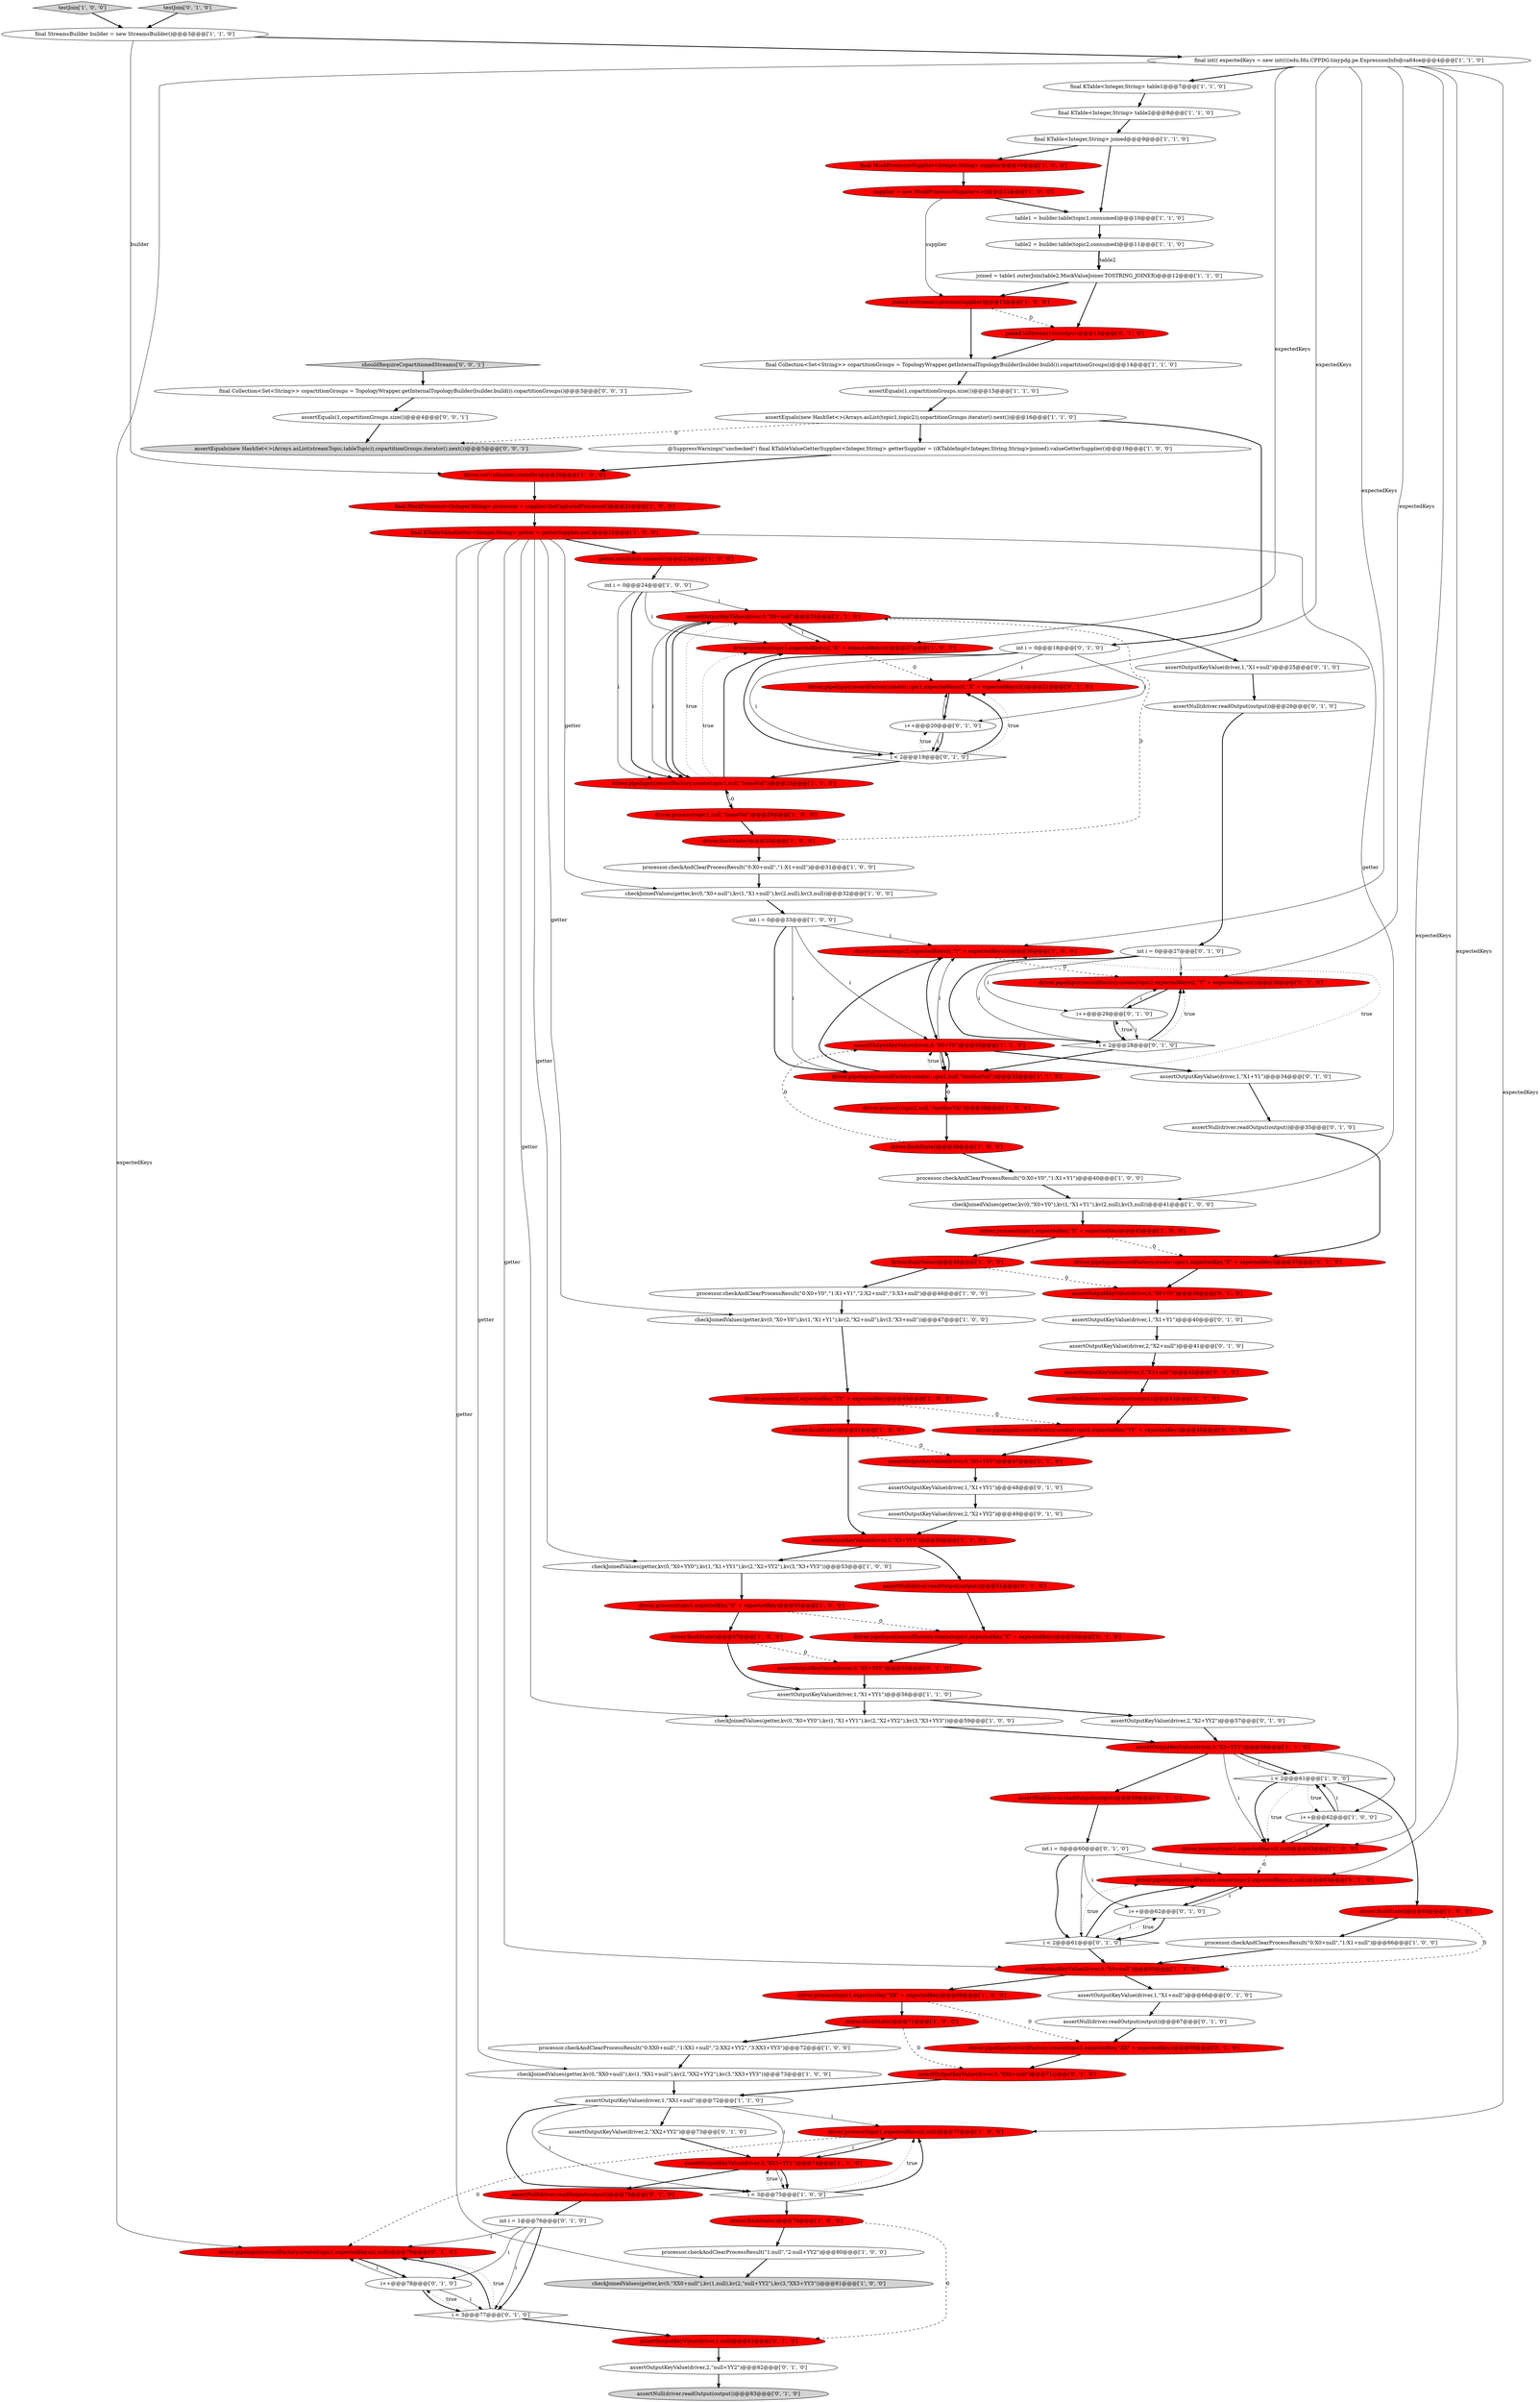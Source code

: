 digraph {
30 [style = filled, label = "final KTable<Integer,String> table2@@@8@@@['1', '1', '0']", fillcolor = white, shape = ellipse image = "AAA0AAABBB1BBB"];
96 [style = filled, label = "assertNull(driver.readOutput(output))@@@75@@@['0', '1', '0']", fillcolor = red, shape = ellipse image = "AAA1AAABBB2BBB"];
81 [style = filled, label = "assertOutputKeyValue(driver,2,\"X2+YY2\")@@@49@@@['0', '1', '0']", fillcolor = white, shape = ellipse image = "AAA0AAABBB2BBB"];
79 [style = filled, label = "driver.pipeInput(recordFactory.create(topic1,expectedKey,\"X\" + expectedKey))@@@37@@@['0', '1', '0']", fillcolor = red, shape = ellipse image = "AAA1AAABBB2BBB"];
56 [style = filled, label = "int i = 0@@@24@@@['1', '0', '0']", fillcolor = white, shape = ellipse image = "AAA0AAABBB1BBB"];
28 [style = filled, label = "driver.process(topic2,expectedKeys(i(,\"Y\" + expectedKeys(i()@@@36@@@['1', '0', '0']", fillcolor = red, shape = ellipse image = "AAA1AAABBB1BBB"];
7 [style = filled, label = "final StreamsBuilder builder = new StreamsBuilder()@@@3@@@['1', '1', '0']", fillcolor = white, shape = ellipse image = "AAA0AAABBB1BBB"];
49 [style = filled, label = "assertOutputKeyValue(driver,3,\"X3+YY3\")@@@50@@@['1', '1', '0']", fillcolor = red, shape = ellipse image = "AAA1AAABBB1BBB"];
108 [style = filled, label = "assertOutputKeyValue(driver,1,\"X1+null\")@@@66@@@['0', '1', '0']", fillcolor = white, shape = ellipse image = "AAA0AAABBB2BBB"];
23 [style = filled, label = "assertOutputKeyValue(driver,0,\"X0+null\")@@@24@@@['1', '1', '0']", fillcolor = red, shape = ellipse image = "AAA1AAABBB1BBB"];
82 [style = filled, label = "driver.pipeInput(recordFactory.create(topic2,expectedKey,\"YY\" + expectedKey))@@@45@@@['0', '1', '0']", fillcolor = red, shape = ellipse image = "AAA1AAABBB2BBB"];
83 [style = filled, label = "i < 2@@@61@@@['0', '1', '0']", fillcolor = white, shape = diamond image = "AAA0AAABBB2BBB"];
100 [style = filled, label = "int i = 1@@@76@@@['0', '1', '0']", fillcolor = white, shape = ellipse image = "AAA0AAABBB2BBB"];
71 [style = filled, label = "driver.pipeInput(recordFactory.create(topic1,expectedKey,\"XX\" + expectedKey))@@@69@@@['0', '1', '0']", fillcolor = red, shape = ellipse image = "AAA1AAABBB2BBB"];
4 [style = filled, label = "i < 2@@@61@@@['1', '0', '0']", fillcolor = white, shape = diamond image = "AAA0AAABBB1BBB"];
41 [style = filled, label = "testJoin['1', '0', '0']", fillcolor = lightgray, shape = diamond image = "AAA0AAABBB1BBB"];
44 [style = filled, label = "final KTableValueGetter<Integer,String> getter = getterSupplier.get()@@@22@@@['1', '0', '0']", fillcolor = red, shape = ellipse image = "AAA1AAABBB1BBB"];
95 [style = filled, label = "assertOutputKeyValue(driver,0,\"X0+YY0\")@@@47@@@['0', '1', '0']", fillcolor = red, shape = ellipse image = "AAA1AAABBB2BBB"];
57 [style = filled, label = "checkJoinedValues(getter,kv(0,\"X0+null\"),kv(1,\"X1+null\"),kv(2,null),kv(3,null))@@@32@@@['1', '0', '0']", fillcolor = white, shape = ellipse image = "AAA0AAABBB1BBB"];
73 [style = filled, label = "assertOutputKeyValue(driver,2,\"X2+null\")@@@41@@@['0', '1', '0']", fillcolor = white, shape = ellipse image = "AAA0AAABBB2BBB"];
77 [style = filled, label = "assertOutputKeyValue(driver,3,\"X3+null\")@@@42@@@['0', '1', '0']", fillcolor = red, shape = ellipse image = "AAA1AAABBB2BBB"];
42 [style = filled, label = "assertOutputKeyValue(driver,3,\"X3+YY3\")@@@58@@@['1', '1', '0']", fillcolor = red, shape = ellipse image = "AAA1AAABBB1BBB"];
29 [style = filled, label = "final int(( expectedKeys = new int((((edu.fdu.CPPDG.tinypdg.pe.ExpressionInfo@ca64ce@@@4@@@['1', '1', '0']", fillcolor = white, shape = ellipse image = "AAA0AAABBB1BBB"];
63 [style = filled, label = "checkJoinedValues(getter,kv(0,\"X0+YY0\"),kv(1,\"X1+YY1\"),kv(2,\"X2+YY2\"),kv(3,\"X3+YY3\"))@@@53@@@['1', '0', '0']", fillcolor = white, shape = ellipse image = "AAA0AAABBB1BBB"];
64 [style = filled, label = "processor.checkAndClearProcessResult(\"0:X0+null\",\"1:X1+null\")@@@66@@@['1', '0', '0']", fillcolor = white, shape = ellipse image = "AAA0AAABBB1BBB"];
14 [style = filled, label = "processor.checkAndClearProcessResult(\"0:X0+Y0\",\"1:X1+Y1\",\"2:X2+null\",\"3:X3+null\")@@@46@@@['1', '0', '0']", fillcolor = white, shape = ellipse image = "AAA0AAABBB1BBB"];
70 [style = filled, label = "int i = 0@@@60@@@['0', '1', '0']", fillcolor = white, shape = ellipse image = "AAA0AAABBB2BBB"];
35 [style = filled, label = "driver.process(topic1,expectedKeys(i(,\"X\" + expectedKeys(i()@@@27@@@['1', '0', '0']", fillcolor = red, shape = ellipse image = "AAA1AAABBB1BBB"];
89 [style = filled, label = "assertOutputKeyValue(driver,2,\"null+YY2\")@@@82@@@['0', '1', '0']", fillcolor = white, shape = ellipse image = "AAA0AAABBB2BBB"];
50 [style = filled, label = "processor.checkAndClearProcessResult(\"0:X0+null\",\"1:X1+null\")@@@31@@@['1', '0', '0']", fillcolor = white, shape = ellipse image = "AAA0AAABBB1BBB"];
15 [style = filled, label = "checkJoinedValues(getter,kv(0,\"XX0+null\"),kv(1,\"XX1+null\"),kv(2,\"XX2+YY2\"),kv(3,\"XX3+YY3\"))@@@73@@@['1', '0', '0']", fillcolor = white, shape = ellipse image = "AAA0AAABBB1BBB"];
33 [style = filled, label = "driver.process(topic1,expectedKeys(i(,null)@@@77@@@['1', '0', '0']", fillcolor = red, shape = ellipse image = "AAA1AAABBB1BBB"];
68 [style = filled, label = "i < 3@@@77@@@['0', '1', '0']", fillcolor = white, shape = diamond image = "AAA0AAABBB2BBB"];
48 [style = filled, label = "processor.checkAndClearProcessResult(\"0:XX0+null\",\"1:XX1+null\",\"2:XX2+YY2\",\"3:XX3+YY3\")@@@72@@@['1', '0', '0']", fillcolor = white, shape = ellipse image = "AAA0AAABBB1BBB"];
72 [style = filled, label = "i++@@@29@@@['0', '1', '0']", fillcolor = white, shape = ellipse image = "AAA0AAABBB2BBB"];
80 [style = filled, label = "assertOutputKeyValue(driver,0,\"X0+YY0\")@@@55@@@['0', '1', '0']", fillcolor = red, shape = ellipse image = "AAA1AAABBB2BBB"];
87 [style = filled, label = "i++@@@20@@@['0', '1', '0']", fillcolor = white, shape = ellipse image = "AAA0AAABBB2BBB"];
69 [style = filled, label = "testJoin['0', '1', '0']", fillcolor = lightgray, shape = diamond image = "AAA0AAABBB2BBB"];
66 [style = filled, label = "i++@@@78@@@['0', '1', '0']", fillcolor = white, shape = ellipse image = "AAA0AAABBB2BBB"];
37 [style = filled, label = "driver.flushState()@@@79@@@['1', '0', '0']", fillcolor = red, shape = ellipse image = "AAA1AAABBB1BBB"];
65 [style = filled, label = "driver.process(topic1,expectedKey,\"X\" + expectedKey)@@@55@@@['1', '0', '0']", fillcolor = red, shape = ellipse image = "AAA1AAABBB1BBB"];
85 [style = filled, label = "assertOutputKeyValue(driver,2,\"X2+YY2\")@@@57@@@['0', '1', '0']", fillcolor = white, shape = ellipse image = "AAA0AAABBB2BBB"];
16 [style = filled, label = "final KTable<Integer,String> joined@@@9@@@['1', '1', '0']", fillcolor = white, shape = ellipse image = "AAA0AAABBB1BBB"];
93 [style = filled, label = "i < 2@@@19@@@['0', '1', '0']", fillcolor = white, shape = diamond image = "AAA0AAABBB2BBB"];
60 [style = filled, label = "checkJoinedValues(getter,kv(0,\"XX0+null\"),kv(1,null),kv(2,\"null+YY2\"),kv(3,\"XX3+YY3\"))@@@81@@@['1', '0', '0']", fillcolor = lightgray, shape = ellipse image = "AAA0AAABBB1BBB"];
32 [style = filled, label = "checkJoinedValues(getter,kv(0,\"X0+YY0\"),kv(1,\"X1+YY1\"),kv(2,\"X2+YY2\"),kv(3,\"X3+YY3\"))@@@59@@@['1', '0', '0']", fillcolor = white, shape = ellipse image = "AAA0AAABBB1BBB"];
106 [style = filled, label = "i++@@@62@@@['0', '1', '0']", fillcolor = white, shape = ellipse image = "AAA0AAABBB2BBB"];
19 [style = filled, label = "final MockProcessor<Integer,String> processor = supplier.theCapturedProcessor()@@@21@@@['1', '0', '0']", fillcolor = red, shape = ellipse image = "AAA1AAABBB1BBB"];
47 [style = filled, label = "final Collection<Set<String>> copartitionGroups = TopologyWrapper.getInternalTopologyBuilder(builder.build()).copartitionGroups()@@@14@@@['1', '1', '0']", fillcolor = white, shape = ellipse image = "AAA0AAABBB1BBB"];
84 [style = filled, label = "assertNull(driver.readOutput(output))@@@83@@@['0', '1', '0']", fillcolor = lightgray, shape = ellipse image = "AAA0AAABBB2BBB"];
78 [style = filled, label = "assertOutputKeyValue(driver,1,\"X1+YY1\")@@@48@@@['0', '1', '0']", fillcolor = white, shape = ellipse image = "AAA0AAABBB2BBB"];
114 [style = filled, label = "assertEquals(new HashSet<>(Arrays.asList(streamTopic,tableTopic)),copartitionGroups.iterator().next())@@@5@@@['0', '0', '1']", fillcolor = lightgray, shape = ellipse image = "AAA0AAABBB3BBB"];
55 [style = filled, label = "driver.process(topic2,null,\"AnotherVal\")@@@38@@@['1', '0', '0']", fillcolor = red, shape = ellipse image = "AAA1AAABBB1BBB"];
115 [style = filled, label = "assertEquals(1,copartitionGroups.size())@@@4@@@['0', '0', '1']", fillcolor = white, shape = ellipse image = "AAA0AAABBB3BBB"];
10 [style = filled, label = "driver.flushState()@@@51@@@['1', '0', '0']", fillcolor = red, shape = ellipse image = "AAA1AAABBB1BBB"];
24 [style = filled, label = "processor.checkAndClearProcessResult(\"1:null\",\"2:null+YY2\")@@@80@@@['1', '0', '0']", fillcolor = white, shape = ellipse image = "AAA0AAABBB1BBB"];
21 [style = filled, label = "checkJoinedValues(getter,kv(0,\"X0+Y0\"),kv(1,\"X1+Y1\"),kv(2,null),kv(3,null))@@@41@@@['1', '0', '0']", fillcolor = white, shape = ellipse image = "AAA0AAABBB1BBB"];
11 [style = filled, label = "assertEquals(1,copartitionGroups.size())@@@15@@@['1', '1', '0']", fillcolor = white, shape = ellipse image = "AAA0AAABBB1BBB"];
6 [style = filled, label = "assertEquals(new HashSet<>(Arrays.asList(topic1,topic2)),copartitionGroups.iterator().next())@@@16@@@['1', '1', '0']", fillcolor = white, shape = ellipse image = "AAA0AAABBB1BBB"];
52 [style = filled, label = "driver.setUp(builder,stateDir)@@@20@@@['1', '0', '0']", fillcolor = red, shape = ellipse image = "AAA1AAABBB1BBB"];
113 [style = filled, label = "final Collection<Set<String>> copartitionGroups = TopologyWrapper.getInternalTopologyBuilder(builder.build()).copartitionGroups()@@@3@@@['0', '0', '1']", fillcolor = white, shape = ellipse image = "AAA0AAABBB3BBB"];
107 [style = filled, label = "assertNull(driver.readOutput(output))@@@59@@@['0', '1', '0']", fillcolor = red, shape = ellipse image = "AAA1AAABBB2BBB"];
76 [style = filled, label = "assertNull(driver.readOutput(output))@@@67@@@['0', '1', '0']", fillcolor = white, shape = ellipse image = "AAA0AAABBB2BBB"];
46 [style = filled, label = "i < 3@@@75@@@['1', '0', '0']", fillcolor = white, shape = diamond image = "AAA0AAABBB1BBB"];
92 [style = filled, label = "driver.pipeInput(recordFactory.create(topic1,expectedKeys(i(,null))@@@79@@@['0', '1', '0']", fillcolor = red, shape = ellipse image = "AAA1AAABBB2BBB"];
45 [style = filled, label = "assertOutputKeyValue(driver,0,\"X0+Y0\")@@@33@@@['1', '1', '0']", fillcolor = red, shape = ellipse image = "AAA1AAABBB1BBB"];
18 [style = filled, label = "checkJoinedValues(getter,kv(0,\"X0+Y0\"),kv(1,\"X1+Y1\"),kv(2,\"X2+null\"),kv(3,\"X3+null\"))@@@47@@@['1', '0', '0']", fillcolor = white, shape = ellipse image = "AAA0AAABBB1BBB"];
13 [style = filled, label = "driver.flushState()@@@57@@@['1', '0', '0']", fillcolor = red, shape = ellipse image = "AAA1AAABBB1BBB"];
99 [style = filled, label = "joined.toStream().to(output)@@@13@@@['0', '1', '0']", fillcolor = red, shape = ellipse image = "AAA1AAABBB2BBB"];
0 [style = filled, label = "final KTable<Integer,String> table1@@@7@@@['1', '1', '0']", fillcolor = white, shape = ellipse image = "AAA0AAABBB1BBB"];
9 [style = filled, label = "final MockProcessorSupplier<Integer,String> supplier@@@10@@@['1', '0', '0']", fillcolor = red, shape = ellipse image = "AAA1AAABBB1BBB"];
40 [style = filled, label = "table2 = builder.table(topic2,consumed)@@@11@@@['1', '1', '0']", fillcolor = white, shape = ellipse image = "AAA0AAABBB1BBB"];
91 [style = filled, label = "assertNull(driver.readOutput(output))@@@43@@@['0', '1', '0']", fillcolor = red, shape = ellipse image = "AAA1AAABBB2BBB"];
97 [style = filled, label = "assertOutputKeyValue(driver,2,\"XX2+YY2\")@@@73@@@['0', '1', '0']", fillcolor = white, shape = ellipse image = "AAA0AAABBB2BBB"];
109 [style = filled, label = "assertOutputKeyValue(driver,1,null)@@@81@@@['0', '1', '0']", fillcolor = red, shape = ellipse image = "AAA1AAABBB2BBB"];
3 [style = filled, label = "driver.flushState()@@@30@@@['1', '0', '0']", fillcolor = red, shape = ellipse image = "AAA1AAABBB1BBB"];
75 [style = filled, label = "assertOutputKeyValue(driver,0,\"XX0+null\")@@@71@@@['0', '1', '0']", fillcolor = red, shape = ellipse image = "AAA1AAABBB2BBB"];
110 [style = filled, label = "driver.pipeInput(recordFactory.create(topic1,expectedKey,\"X\" + expectedKey))@@@53@@@['0', '1', '0']", fillcolor = red, shape = ellipse image = "AAA1AAABBB2BBB"];
34 [style = filled, label = "driver.process(topic1,expectedKey,\"X\" + expectedKey)@@@43@@@['1', '0', '0']", fillcolor = red, shape = ellipse image = "AAA1AAABBB1BBB"];
67 [style = filled, label = "assertOutputKeyValue(driver,1,\"X1+null\")@@@25@@@['0', '1', '0']", fillcolor = white, shape = ellipse image = "AAA0AAABBB2BBB"];
12 [style = filled, label = "table1 = builder.table(topic1,consumed)@@@10@@@['1', '1', '0']", fillcolor = white, shape = ellipse image = "AAA0AAABBB1BBB"];
74 [style = filled, label = "assertNull(driver.readOutput(output))@@@26@@@['0', '1', '0']", fillcolor = white, shape = ellipse image = "AAA0AAABBB2BBB"];
39 [style = filled, label = "driver.flushState()@@@39@@@['1', '0', '0']", fillcolor = red, shape = ellipse image = "AAA1AAABBB1BBB"];
27 [style = filled, label = "@SuppressWarnings(\"unchecked\") final KTableValueGetterSupplier<Integer,String> getterSupplier = ((KTableImpl<Integer,String,String>)joined).valueGetterSupplier()@@@19@@@['1', '0', '0']", fillcolor = white, shape = ellipse image = "AAA0AAABBB1BBB"];
101 [style = filled, label = "driver.pipeInput(recordFactory.create(topic2,expectedKeys(i(,null))@@@63@@@['0', '1', '0']", fillcolor = red, shape = ellipse image = "AAA1AAABBB2BBB"];
111 [style = filled, label = "assertOutputKeyValue(driver,1,\"X1+Y1\")@@@34@@@['0', '1', '0']", fillcolor = white, shape = ellipse image = "AAA0AAABBB2BBB"];
17 [style = filled, label = "driver.flushState()@@@45@@@['1', '0', '0']", fillcolor = red, shape = ellipse image = "AAA1AAABBB1BBB"];
2 [style = filled, label = "assertOutputKeyValue(driver,1,\"XX1+null\")@@@72@@@['1', '1', '0']", fillcolor = white, shape = ellipse image = "AAA0AAABBB1BBB"];
38 [style = filled, label = "driver.flushState()@@@65@@@['1', '0', '0']", fillcolor = red, shape = ellipse image = "AAA1AAABBB1BBB"];
59 [style = filled, label = "int i = 0@@@33@@@['1', '0', '0']", fillcolor = white, shape = ellipse image = "AAA0AAABBB1BBB"];
26 [style = filled, label = "driver.flushState()@@@71@@@['1', '0', '0']", fillcolor = red, shape = ellipse image = "AAA1AAABBB1BBB"];
112 [style = filled, label = "shouldRequireCopartitionedStreams['0', '0', '1']", fillcolor = lightgray, shape = diamond image = "AAA0AAABBB3BBB"];
5 [style = filled, label = "i++@@@62@@@['1', '0', '0']", fillcolor = white, shape = ellipse image = "AAA0AAABBB1BBB"];
86 [style = filled, label = "driver.pipeInput(recordFactory.create(topic1,expectedKeys(i(,\"X\" + expectedKeys(i())@@@21@@@['0', '1', '0']", fillcolor = red, shape = ellipse image = "AAA1AAABBB2BBB"];
61 [style = filled, label = "joined.toStream().process(supplier)@@@15@@@['1', '0', '0']", fillcolor = red, shape = ellipse image = "AAA1AAABBB1BBB"];
90 [style = filled, label = "assertNull(driver.readOutput(output))@@@51@@@['0', '1', '0']", fillcolor = red, shape = ellipse image = "AAA1AAABBB2BBB"];
94 [style = filled, label = "int i = 0@@@27@@@['0', '1', '0']", fillcolor = white, shape = ellipse image = "AAA0AAABBB2BBB"];
54 [style = filled, label = "assertOutputKeyValue(driver,0,\"X0+null\")@@@65@@@['1', '1', '0']", fillcolor = red, shape = ellipse image = "AAA1AAABBB1BBB"];
53 [style = filled, label = "driver.process(topic1,null,\"SomeVal\")@@@29@@@['1', '0', '0']", fillcolor = red, shape = ellipse image = "AAA1AAABBB1BBB"];
62 [style = filled, label = "getter.init(driver.context())@@@23@@@['1', '0', '0']", fillcolor = red, shape = ellipse image = "AAA1AAABBB1BBB"];
31 [style = filled, label = "driver.process(topic2,expectedKeys(i(,null)@@@63@@@['1', '0', '0']", fillcolor = red, shape = ellipse image = "AAA1AAABBB1BBB"];
51 [style = filled, label = "assertOutputKeyValue(driver,1,\"X1+YY1\")@@@56@@@['1', '1', '0']", fillcolor = white, shape = ellipse image = "AAA0AAABBB1BBB"];
103 [style = filled, label = "assertOutputKeyValue(driver,0,\"X0+Y0\")@@@39@@@['0', '1', '0']", fillcolor = red, shape = ellipse image = "AAA1AAABBB2BBB"];
8 [style = filled, label = "driver.process(topic1,expectedKey,\"XX\" + expectedKey)@@@69@@@['1', '0', '0']", fillcolor = red, shape = ellipse image = "AAA1AAABBB1BBB"];
22 [style = filled, label = "supplier = new MockProcessorSupplier<>()@@@11@@@['1', '0', '0']", fillcolor = red, shape = ellipse image = "AAA1AAABBB1BBB"];
104 [style = filled, label = "i < 2@@@28@@@['0', '1', '0']", fillcolor = white, shape = diamond image = "AAA0AAABBB2BBB"];
43 [style = filled, label = "driver.pipeInput(recordFactory.create(topic2,null,\"AnotherVal\"))@@@32@@@['1', '1', '0']", fillcolor = red, shape = ellipse image = "AAA1AAABBB1BBB"];
1 [style = filled, label = "joined = table1.outerJoin(table2,MockValueJoiner.TOSTRING_JOINER)@@@12@@@['1', '1', '0']", fillcolor = white, shape = ellipse image = "AAA0AAABBB1BBB"];
105 [style = filled, label = "assertNull(driver.readOutput(output))@@@35@@@['0', '1', '0']", fillcolor = white, shape = ellipse image = "AAA0AAABBB2BBB"];
20 [style = filled, label = "driver.pipeInput(recordFactory.create(topic1,null,\"SomeVal\"))@@@23@@@['1', '1', '0']", fillcolor = red, shape = ellipse image = "AAA1AAABBB1BBB"];
102 [style = filled, label = "assertOutputKeyValue(driver,1,\"X1+Y1\")@@@40@@@['0', '1', '0']", fillcolor = white, shape = ellipse image = "AAA0AAABBB2BBB"];
58 [style = filled, label = "driver.process(topic2,expectedKey,\"YY\" + expectedKey)@@@49@@@['1', '0', '0']", fillcolor = red, shape = ellipse image = "AAA1AAABBB1BBB"];
36 [style = filled, label = "assertOutputKeyValue(driver,3,\"XX3+YY3\")@@@74@@@['1', '1', '0']", fillcolor = red, shape = ellipse image = "AAA1AAABBB1BBB"];
98 [style = filled, label = "int i = 0@@@18@@@['0', '1', '0']", fillcolor = white, shape = ellipse image = "AAA0AAABBB2BBB"];
25 [style = filled, label = "processor.checkAndClearProcessResult(\"0:X0+Y0\",\"1:X1+Y1\")@@@40@@@['1', '0', '0']", fillcolor = white, shape = ellipse image = "AAA0AAABBB1BBB"];
88 [style = filled, label = "driver.pipeInput(recordFactory.create(topic2,expectedKeys(i(,\"Y\" + expectedKeys(i())@@@30@@@['0', '1', '0']", fillcolor = red, shape = ellipse image = "AAA1AAABBB2BBB"];
38->64 [style = bold, label=""];
29->88 [style = solid, label="expectedKeys"];
100->66 [style = solid, label="i"];
100->92 [style = solid, label="i"];
0->30 [style = bold, label=""];
97->36 [style = bold, label=""];
111->105 [style = bold, label=""];
83->106 [style = dotted, label="true"];
24->60 [style = bold, label=""];
44->32 [style = solid, label="getter"];
36->96 [style = bold, label=""];
43->55 [style = bold, label=""];
93->20 [style = bold, label=""];
98->93 [style = solid, label="i"];
106->83 [style = solid, label="i"];
101->106 [style = bold, label=""];
6->114 [style = dashed, label="0"];
29->0 [style = bold, label=""];
29->101 [style = solid, label="expectedKeys"];
105->79 [style = bold, label=""];
77->91 [style = bold, label=""];
45->43 [style = solid, label="i"];
23->67 [style = bold, label=""];
56->35 [style = solid, label="i"];
57->59 [style = bold, label=""];
93->86 [style = bold, label=""];
76->71 [style = bold, label=""];
95->78 [style = bold, label=""];
44->60 [style = solid, label="getter"];
22->61 [style = solid, label="supplier"];
51->32 [style = bold, label=""];
100->68 [style = solid, label="i"];
47->11 [style = bold, label=""];
26->75 [style = dashed, label="0"];
19->44 [style = bold, label=""];
93->86 [style = dotted, label="true"];
13->51 [style = bold, label=""];
8->71 [style = dashed, label="0"];
12->40 [style = bold, label=""];
35->23 [style = bold, label=""];
42->31 [style = solid, label="i"];
104->43 [style = bold, label=""];
5->31 [style = solid, label="i"];
17->103 [style = dashed, label="0"];
45->43 [style = bold, label=""];
70->101 [style = solid, label="i"];
44->57 [style = solid, label="getter"];
17->14 [style = bold, label=""];
59->45 [style = solid, label="i"];
34->17 [style = bold, label=""];
45->111 [style = bold, label=""];
106->83 [style = bold, label=""];
31->101 [style = dashed, label="0"];
85->42 [style = bold, label=""];
39->45 [style = dashed, label="0"];
49->63 [style = bold, label=""];
29->33 [style = solid, label="expectedKeys"];
115->114 [style = bold, label=""];
2->97 [style = bold, label=""];
35->86 [style = dashed, label="0"];
16->9 [style = bold, label=""];
83->101 [style = dotted, label="true"];
113->115 [style = bold, label=""];
25->21 [style = bold, label=""];
66->68 [style = solid, label="i"];
28->45 [style = bold, label=""];
62->56 [style = bold, label=""];
7->29 [style = bold, label=""];
65->110 [style = dashed, label="0"];
70->83 [style = bold, label=""];
37->109 [style = dashed, label="0"];
42->5 [style = solid, label="i"];
4->38 [style = bold, label=""];
44->18 [style = solid, label="getter"];
54->108 [style = bold, label=""];
31->5 [style = bold, label=""];
69->7 [style = bold, label=""];
6->98 [style = bold, label=""];
68->92 [style = bold, label=""];
98->93 [style = bold, label=""];
40->1 [style = solid, label="table2"];
81->49 [style = bold, label=""];
46->33 [style = dotted, label="true"];
52->19 [style = bold, label=""];
71->75 [style = bold, label=""];
46->37 [style = bold, label=""];
7->52 [style = solid, label="builder"];
68->66 [style = dotted, label="true"];
43->45 [style = bold, label=""];
51->85 [style = bold, label=""];
68->109 [style = bold, label=""];
104->72 [style = dotted, label="true"];
56->23 [style = solid, label="i"];
94->88 [style = solid, label="i"];
83->54 [style = bold, label=""];
29->31 [style = solid, label="expectedKeys"];
36->46 [style = bold, label=""];
20->23 [style = bold, label=""];
33->36 [style = bold, label=""];
53->20 [style = dashed, label="0"];
46->33 [style = bold, label=""];
43->28 [style = dotted, label="true"];
106->101 [style = solid, label="i"];
14->18 [style = bold, label=""];
39->25 [style = bold, label=""];
56->20 [style = solid, label="i"];
102->73 [style = bold, label=""];
2->36 [style = solid, label="i"];
88->72 [style = bold, label=""];
32->42 [style = bold, label=""];
59->43 [style = bold, label=""];
26->48 [style = bold, label=""];
10->49 [style = bold, label=""];
104->88 [style = bold, label=""];
108->76 [style = bold, label=""];
44->54 [style = solid, label="getter"];
9->22 [style = bold, label=""];
4->5 [style = dotted, label="true"];
20->35 [style = dotted, label="true"];
23->20 [style = bold, label=""];
29->86 [style = solid, label="expectedKeys"];
37->24 [style = bold, label=""];
44->62 [style = bold, label=""];
63->65 [style = bold, label=""];
110->80 [style = bold, label=""];
1->61 [style = bold, label=""];
21->34 [style = bold, label=""];
44->63 [style = solid, label="getter"];
36->46 [style = solid, label="i"];
29->35 [style = solid, label="expectedKeys"];
55->39 [style = bold, label=""];
93->87 [style = dotted, label="true"];
100->68 [style = bold, label=""];
104->88 [style = dotted, label="true"];
68->92 [style = dotted, label="true"];
80->51 [style = bold, label=""];
29->92 [style = solid, label="expectedKeys"];
2->33 [style = solid, label="i"];
33->92 [style = dashed, label="0"];
27->52 [style = bold, label=""];
70->106 [style = solid, label="i"];
3->23 [style = dashed, label="0"];
42->4 [style = bold, label=""];
4->31 [style = bold, label=""];
6->27 [style = bold, label=""];
54->8 [style = bold, label=""];
23->20 [style = solid, label="i"];
59->43 [style = solid, label="i"];
98->87 [style = solid, label="i"];
18->58 [style = bold, label=""];
96->100 [style = bold, label=""];
79->103 [style = bold, label=""];
74->94 [style = bold, label=""];
58->10 [style = bold, label=""];
49->90 [style = bold, label=""];
75->2 [style = bold, label=""];
23->35 [style = solid, label="i"];
50->57 [style = bold, label=""];
87->93 [style = solid, label="i"];
5->4 [style = bold, label=""];
61->99 [style = dashed, label="0"];
20->23 [style = dotted, label="true"];
44->21 [style = solid, label="getter"];
92->66 [style = bold, label=""];
72->88 [style = solid, label="i"];
107->70 [style = bold, label=""];
83->101 [style = bold, label=""];
94->104 [style = bold, label=""];
42->4 [style = solid, label="i"];
87->93 [style = bold, label=""];
36->33 [style = solid, label="i"];
3->50 [style = bold, label=""];
78->81 [style = bold, label=""];
87->86 [style = solid, label="i"];
89->84 [style = bold, label=""];
59->28 [style = solid, label="i"];
46->36 [style = dotted, label="true"];
2->46 [style = bold, label=""];
15->2 [style = bold, label=""];
29->28 [style = solid, label="expectedKeys"];
10->95 [style = dashed, label="0"];
45->28 [style = solid, label="i"];
41->7 [style = bold, label=""];
112->113 [style = bold, label=""];
38->54 [style = dashed, label="0"];
94->104 [style = solid, label="i"];
94->72 [style = solid, label="i"];
5->4 [style = solid, label="i"];
53->3 [style = bold, label=""];
11->6 [style = bold, label=""];
67->74 [style = bold, label=""];
4->31 [style = dotted, label="true"];
66->68 [style = bold, label=""];
2->46 [style = solid, label="i"];
66->92 [style = solid, label="i"];
28->88 [style = dashed, label="0"];
103->102 [style = bold, label=""];
64->54 [style = bold, label=""];
20->53 [style = bold, label=""];
44->15 [style = solid, label="getter"];
70->83 [style = solid, label="i"];
43->28 [style = bold, label=""];
86->87 [style = bold, label=""];
55->43 [style = dashed, label="0"];
40->1 [style = bold, label=""];
1->99 [style = bold, label=""];
43->45 [style = dotted, label="true"];
99->47 [style = bold, label=""];
61->47 [style = bold, label=""];
72->104 [style = solid, label="i"];
22->12 [style = bold, label=""];
72->104 [style = bold, label=""];
48->15 [style = bold, label=""];
34->79 [style = dashed, label="0"];
13->80 [style = dashed, label="0"];
91->82 [style = bold, label=""];
109->89 [style = bold, label=""];
73->77 [style = bold, label=""];
98->86 [style = solid, label="i"];
56->20 [style = bold, label=""];
20->35 [style = bold, label=""];
42->107 [style = bold, label=""];
65->13 [style = bold, label=""];
30->16 [style = bold, label=""];
90->110 [style = bold, label=""];
58->82 [style = dashed, label="0"];
16->12 [style = bold, label=""];
82->95 [style = bold, label=""];
8->26 [style = bold, label=""];
}
